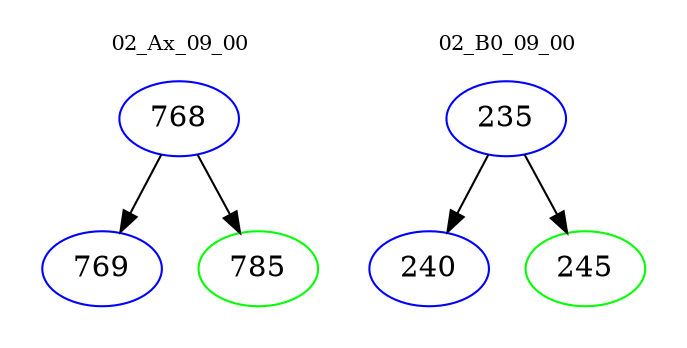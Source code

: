 digraph{
subgraph cluster_0 {
color = white
label = "02_Ax_09_00";
fontsize=10;
T0_768 [label="768", color="blue"]
T0_768 -> T0_769 [color="black"]
T0_769 [label="769", color="blue"]
T0_768 -> T0_785 [color="black"]
T0_785 [label="785", color="green"]
}
subgraph cluster_1 {
color = white
label = "02_B0_09_00";
fontsize=10;
T1_235 [label="235", color="blue"]
T1_235 -> T1_240 [color="black"]
T1_240 [label="240", color="blue"]
T1_235 -> T1_245 [color="black"]
T1_245 [label="245", color="green"]
}
}
